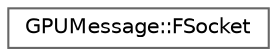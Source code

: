 digraph "Graphical Class Hierarchy"
{
 // INTERACTIVE_SVG=YES
 // LATEX_PDF_SIZE
  bgcolor="transparent";
  edge [fontname=Helvetica,fontsize=10,labelfontname=Helvetica,labelfontsize=10];
  node [fontname=Helvetica,fontsize=10,shape=box,height=0.2,width=0.4];
  rankdir="LR";
  Node0 [id="Node000000",label="GPUMessage::FSocket",height=0.2,width=0.4,color="grey40", fillcolor="white", style="filled",URL="$db/d5e/classGPUMessage_1_1FSocket.html",tooltip="A socket object mapped to a persistently registered handler."];
}
